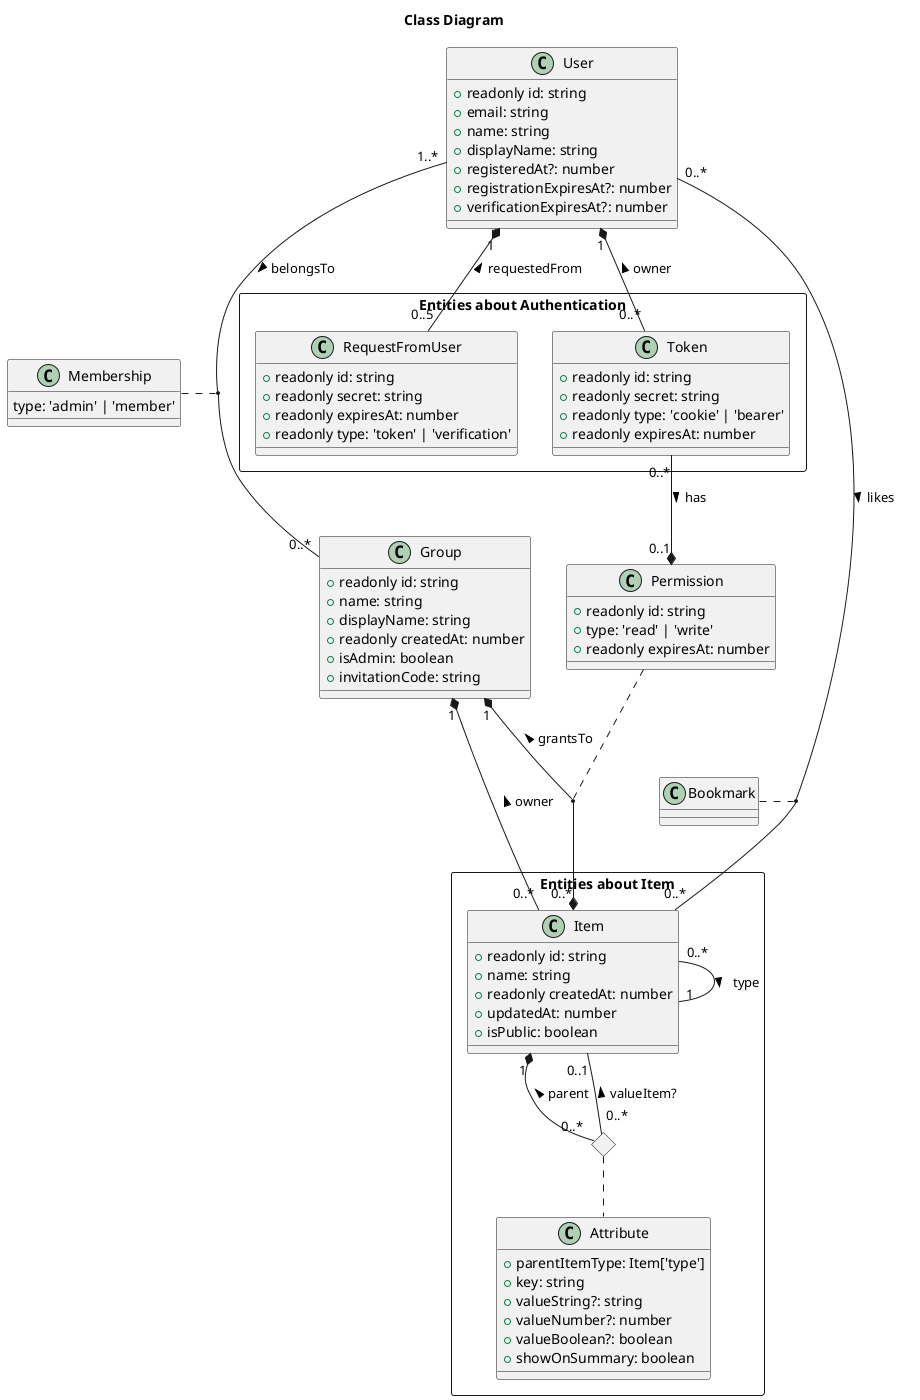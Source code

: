@startuml "Class Diagram"

title "Class Diagram"

class User {
  + readonly id: string
  + email: string
  + name: string
  + displayName: string
  + registeredAt?: number
  + registrationExpiresAt?: number
  + verificationExpiresAt?: number
}

class Group {
  + readonly id: string
  + name: string
  + displayName: string
  + readonly createdAt: number
  + isAdmin: boolean
  + invitationCode: string
}

class Membership {
  type: 'admin' | 'member'
}

class Bookmark {
}

rectangle "Entities about Authentication" {
  class Token {
    + readonly id: string
    + readonly secret: string
    + readonly type: 'cookie' | 'bearer'
    + readonly expiresAt: number
  }

  class RequestFromUser {
    + readonly id: string
    + readonly secret: string
    + readonly expiresAt: number
    + readonly type: 'token' | 'verification'
  }
}

class Permission {
  + readonly id: string
  + type: 'read' | 'write'
  + readonly expiresAt: number
}

rectangle "Entities about Item" {
  class Item {
    + readonly id: string
    + name: string
    + readonly createdAt: number
    + updatedAt: number
    + isPublic: boolean
  }

  class Attribute {
    + parentItemType: Item['type']
    + key: string
    + valueString?: string
    + valueNumber?: number
    + valueBoolean?: boolean
    + showOnSummary: boolean
  }

  diamond AttributeDiamond
}

User "1" *-- "0..*" Token : owner <
User "1" *-- "0..5" RequestFromUser : requestedFrom <
User "1..*" -- "0..*" Group : belongsTo >
Membership . (User, Group)
User "0..*" -- "0..*" Item : likes >
Bookmark . (User, Item)

Group "1" *--* "0..*" Item : grantsTo <
Permission . (Group, Item)
Group "1" *-- "0..*" Item : owner <

Token "0..*" --* "0..1" Permission : has >

Item "0..*" -- "1" Item : type >
Item "1" *-- "0..*" AttributeDiamond : parent <
Item "0..1" -- "0..*" AttributeDiamond : valueItem? <
AttributeDiamond .. Attribute

@enduml
